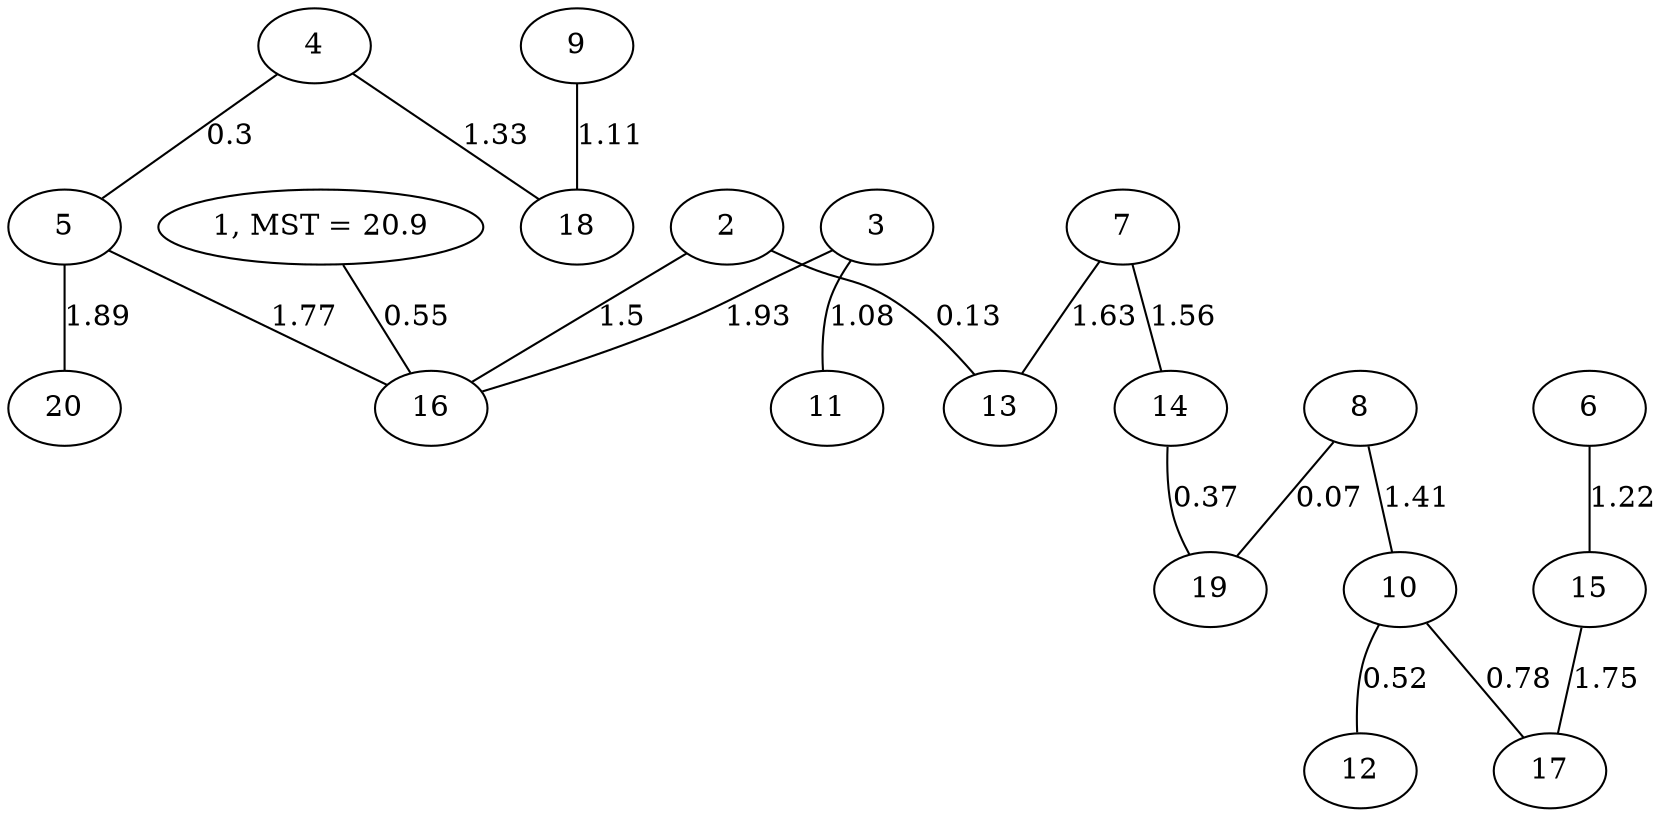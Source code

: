 graph Prim_Geografico{
2--16 [label=1.5]
4--5 [label=0.3]
5--16 [label=1.77]
7--13 [label=1.63]
2--13 [label=0.13]
1--16 [label=0.55]
10--17 [label=0.78]
4--18 [label=1.33]
5--20 [label=1.89]
3--16 [label=1.93]
6--15 [label=1.22]
8--19 [label=0.07]
9--18 [label=1.11]
8--10 [label=1.41]
3--11 [label=1.08]
7--14 [label=1.56]
15--17 [label=1.75]
14--19 [label=0.37]
10--12 [label=0.52]
1 [label="1, MST = 20.9"]
}
